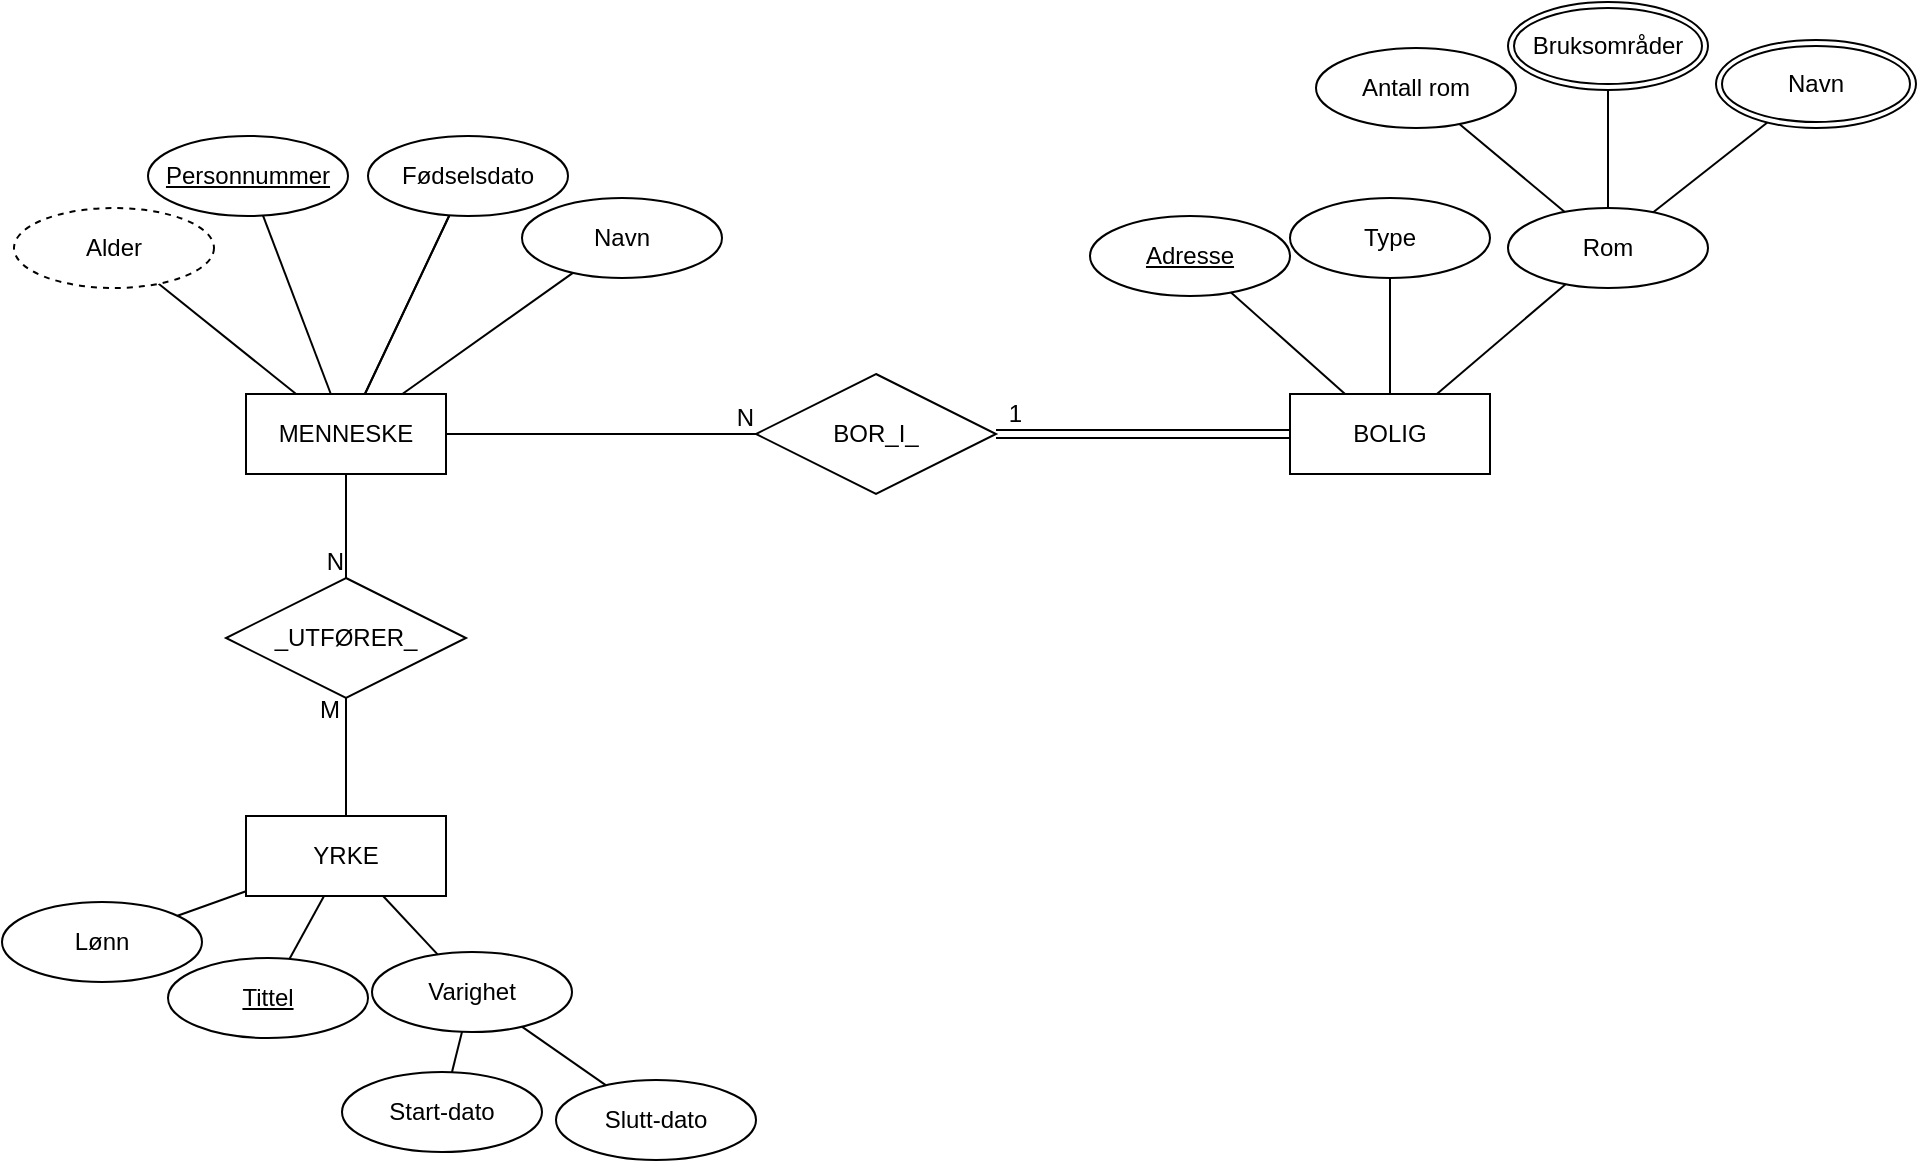 <mxfile version="21.8.2" type="github">
  <diagram name="Page-1" id="MlACPp09vxhvRzGEfi5b">
    <mxGraphModel dx="984" dy="866" grid="0" gridSize="10" guides="1" tooltips="1" connect="1" arrows="1" fold="1" page="1" pageScale="1" pageWidth="1169" pageHeight="827" math="0" shadow="0">
      <root>
        <mxCell id="0" />
        <mxCell id="1" parent="0" />
        <mxCell id="E3Pp-At-6XJwBiac3S8Q-1" value="MENNESKE" style="whiteSpace=wrap;html=1;align=center;" parent="1" vertex="1">
          <mxGeometry x="151" y="394" width="100" height="40" as="geometry" />
        </mxCell>
        <mxCell id="E3Pp-At-6XJwBiac3S8Q-3" value="Navn" style="ellipse;whiteSpace=wrap;html=1;align=center;" parent="1" vertex="1">
          <mxGeometry x="289" y="296" width="100" height="40" as="geometry" />
        </mxCell>
        <mxCell id="E3Pp-At-6XJwBiac3S8Q-4" value="Personnummer" style="ellipse;whiteSpace=wrap;html=1;align=center;fontStyle=4;" parent="1" vertex="1">
          <mxGeometry x="102" y="265" width="100" height="40" as="geometry" />
        </mxCell>
        <mxCell id="E3Pp-At-6XJwBiac3S8Q-7" value="" style="endArrow=none;html=1;rounded=0;" parent="1" source="E3Pp-At-6XJwBiac3S8Q-1" target="E3Pp-At-6XJwBiac3S8Q-5" edge="1">
          <mxGeometry relative="1" as="geometry">
            <mxPoint x="468" y="404" as="sourcePoint" />
            <mxPoint x="628" y="404" as="targetPoint" />
          </mxGeometry>
        </mxCell>
        <mxCell id="E3Pp-At-6XJwBiac3S8Q-8" value="" style="endArrow=none;html=1;rounded=0;" parent="1" source="E3Pp-At-6XJwBiac3S8Q-1" target="E3Pp-At-6XJwBiac3S8Q-3" edge="1">
          <mxGeometry relative="1" as="geometry">
            <mxPoint x="254" y="404" as="sourcePoint" />
            <mxPoint x="362" y="342" as="targetPoint" />
          </mxGeometry>
        </mxCell>
        <mxCell id="E3Pp-At-6XJwBiac3S8Q-9" value="" style="endArrow=none;html=1;rounded=0;" parent="1" source="E3Pp-At-6XJwBiac3S8Q-1" target="E3Pp-At-6XJwBiac3S8Q-34" edge="1">
          <mxGeometry relative="1" as="geometry">
            <mxPoint x="231" y="404" as="sourcePoint" />
            <mxPoint x="209" y="238" as="targetPoint" />
          </mxGeometry>
        </mxCell>
        <mxCell id="E3Pp-At-6XJwBiac3S8Q-10" value="" style="endArrow=none;html=1;rounded=0;" parent="1" source="E3Pp-At-6XJwBiac3S8Q-1" target="E3Pp-At-6XJwBiac3S8Q-4" edge="1">
          <mxGeometry relative="1" as="geometry">
            <mxPoint x="213" y="404" as="sourcePoint" />
            <mxPoint x="189" y="332" as="targetPoint" />
          </mxGeometry>
        </mxCell>
        <mxCell id="E3Pp-At-6XJwBiac3S8Q-11" value="" style="endArrow=none;html=1;rounded=0;" parent="1" source="E3Pp-At-6XJwBiac3S8Q-1" target="E3Pp-At-6XJwBiac3S8Q-5" edge="1">
          <mxGeometry relative="1" as="geometry">
            <mxPoint x="207" y="394" as="sourcePoint" />
            <mxPoint x="184" y="138" as="targetPoint" />
          </mxGeometry>
        </mxCell>
        <mxCell id="E3Pp-At-6XJwBiac3S8Q-5" value="Fødselsdato" style="ellipse;whiteSpace=wrap;html=1;align=center;" parent="1" vertex="1">
          <mxGeometry x="212" y="265" width="100" height="40" as="geometry" />
        </mxCell>
        <mxCell id="E3Pp-At-6XJwBiac3S8Q-12" value="BOLIG" style="whiteSpace=wrap;html=1;align=center;" parent="1" vertex="1">
          <mxGeometry x="673" y="394" width="100" height="40" as="geometry" />
        </mxCell>
        <mxCell id="E3Pp-At-6XJwBiac3S8Q-13" value="Adresse" style="ellipse;whiteSpace=wrap;html=1;align=center;fontStyle=4;" parent="1" vertex="1">
          <mxGeometry x="573" y="305" width="100" height="40" as="geometry" />
        </mxCell>
        <mxCell id="E3Pp-At-6XJwBiac3S8Q-14" value="Type" style="ellipse;whiteSpace=wrap;html=1;align=center;" parent="1" vertex="1">
          <mxGeometry x="673" y="296" width="100" height="40" as="geometry" />
        </mxCell>
        <mxCell id="E3Pp-At-6XJwBiac3S8Q-15" value="" style="endArrow=none;html=1;rounded=0;" parent="1" source="E3Pp-At-6XJwBiac3S8Q-13" target="E3Pp-At-6XJwBiac3S8Q-12" edge="1">
          <mxGeometry relative="1" as="geometry">
            <mxPoint x="275" y="413" as="sourcePoint" />
            <mxPoint x="357" y="346" as="targetPoint" />
          </mxGeometry>
        </mxCell>
        <mxCell id="E3Pp-At-6XJwBiac3S8Q-16" value="" style="endArrow=none;html=1;rounded=0;" parent="1" source="E3Pp-At-6XJwBiac3S8Q-14" target="E3Pp-At-6XJwBiac3S8Q-12" edge="1">
          <mxGeometry relative="1" as="geometry">
            <mxPoint x="605" y="350" as="sourcePoint" />
            <mxPoint x="632" y="413" as="targetPoint" />
          </mxGeometry>
        </mxCell>
        <mxCell id="E3Pp-At-6XJwBiac3S8Q-17" value="Rom" style="ellipse;whiteSpace=wrap;html=1;align=center;" parent="1" vertex="1">
          <mxGeometry x="782" y="301" width="100" height="40" as="geometry" />
        </mxCell>
        <mxCell id="E3Pp-At-6XJwBiac3S8Q-18" value="Antall rom" style="ellipse;whiteSpace=wrap;html=1;align=center;" parent="1" vertex="1">
          <mxGeometry x="686" y="221" width="100" height="40" as="geometry" />
        </mxCell>
        <mxCell id="E3Pp-At-6XJwBiac3S8Q-19" value="" style="endArrow=none;html=1;rounded=0;" parent="1" source="E3Pp-At-6XJwBiac3S8Q-17" target="E3Pp-At-6XJwBiac3S8Q-12" edge="1">
          <mxGeometry relative="1" as="geometry">
            <mxPoint x="710" y="347" as="sourcePoint" />
            <mxPoint x="673" y="419" as="targetPoint" />
          </mxGeometry>
        </mxCell>
        <mxCell id="E3Pp-At-6XJwBiac3S8Q-20" value="" style="endArrow=none;html=1;rounded=0;" parent="1" source="E3Pp-At-6XJwBiac3S8Q-18" target="E3Pp-At-6XJwBiac3S8Q-17" edge="1">
          <mxGeometry relative="1" as="geometry">
            <mxPoint x="795" y="357" as="sourcePoint" />
            <mxPoint x="693" y="413" as="targetPoint" />
          </mxGeometry>
        </mxCell>
        <mxCell id="E3Pp-At-6XJwBiac3S8Q-22" value="" style="endArrow=none;html=1;rounded=0;" parent="1" source="E3Pp-At-6XJwBiac3S8Q-23" target="E3Pp-At-6XJwBiac3S8Q-17" edge="1">
          <mxGeometry relative="1" as="geometry">
            <mxPoint x="860.28" y="255.849" as="sourcePoint" />
            <mxPoint x="809" y="313" as="targetPoint" />
          </mxGeometry>
        </mxCell>
        <mxCell id="E3Pp-At-6XJwBiac3S8Q-23" value="Navn" style="ellipse;shape=doubleEllipse;margin=3;whiteSpace=wrap;html=1;align=center;" parent="1" vertex="1">
          <mxGeometry x="886" y="217" width="100" height="44" as="geometry" />
        </mxCell>
        <mxCell id="E3Pp-At-6XJwBiac3S8Q-25" value="" style="endArrow=none;html=1;rounded=0;" parent="1" source="E3Pp-At-6XJwBiac3S8Q-28" target="E3Pp-At-6XJwBiac3S8Q-17" edge="1">
          <mxGeometry relative="1" as="geometry">
            <mxPoint x="840.603" y="240.977" as="sourcePoint" />
            <mxPoint x="799" y="309" as="targetPoint" />
          </mxGeometry>
        </mxCell>
        <mxCell id="E3Pp-At-6XJwBiac3S8Q-26" value="_UTFØRER_" style="shape=rhombus;perimeter=rhombusPerimeter;whiteSpace=wrap;html=1;align=center;" parent="1" vertex="1">
          <mxGeometry x="141" y="486" width="120" height="60" as="geometry" />
        </mxCell>
        <mxCell id="E3Pp-At-6XJwBiac3S8Q-27" value="YRKE" style="whiteSpace=wrap;html=1;align=center;" parent="1" vertex="1">
          <mxGeometry x="151" y="605" width="100" height="40" as="geometry" />
        </mxCell>
        <mxCell id="E3Pp-At-6XJwBiac3S8Q-28" value="Bruksområder" style="ellipse;shape=doubleEllipse;margin=3;whiteSpace=wrap;html=1;align=center;" parent="1" vertex="1">
          <mxGeometry x="782" y="198" width="100" height="44" as="geometry" />
        </mxCell>
        <mxCell id="E3Pp-At-6XJwBiac3S8Q-34" value="Alder" style="ellipse;whiteSpace=wrap;html=1;align=center;dashed=1;" parent="1" vertex="1">
          <mxGeometry x="35" y="301" width="100" height="40" as="geometry" />
        </mxCell>
        <mxCell id="E3Pp-At-6XJwBiac3S8Q-35" value="BOR_I_" style="shape=rhombus;perimeter=rhombusPerimeter;whiteSpace=wrap;html=1;align=center;" parent="1" vertex="1">
          <mxGeometry x="406" y="384" width="120" height="60" as="geometry" />
        </mxCell>
        <mxCell id="E3Pp-At-6XJwBiac3S8Q-41" value="" style="endArrow=none;html=1;rounded=0;" parent="1" source="E3Pp-At-6XJwBiac3S8Q-1" target="E3Pp-At-6XJwBiac3S8Q-35" edge="1">
          <mxGeometry relative="1" as="geometry">
            <mxPoint x="493" y="453" as="sourcePoint" />
            <mxPoint x="653" y="453" as="targetPoint" />
          </mxGeometry>
        </mxCell>
        <mxCell id="E3Pp-At-6XJwBiac3S8Q-42" value="N" style="resizable=0;html=1;whiteSpace=wrap;align=right;verticalAlign=bottom;" parent="E3Pp-At-6XJwBiac3S8Q-41" connectable="0" vertex="1">
          <mxGeometry x="1" relative="1" as="geometry" />
        </mxCell>
        <mxCell id="E3Pp-At-6XJwBiac3S8Q-43" value="" style="shape=link;html=1;rounded=0;" parent="1" source="E3Pp-At-6XJwBiac3S8Q-35" target="E3Pp-At-6XJwBiac3S8Q-12" edge="1">
          <mxGeometry relative="1" as="geometry">
            <mxPoint x="493" y="453" as="sourcePoint" />
            <mxPoint x="653" y="453" as="targetPoint" />
          </mxGeometry>
        </mxCell>
        <mxCell id="E3Pp-At-6XJwBiac3S8Q-44" value="1" style="resizable=0;html=1;whiteSpace=wrap;align=right;verticalAlign=bottom;" parent="E3Pp-At-6XJwBiac3S8Q-43" connectable="0" vertex="1">
          <mxGeometry x="1" relative="1" as="geometry">
            <mxPoint x="-133" y="-2" as="offset" />
          </mxGeometry>
        </mxCell>
        <mxCell id="E3Pp-At-6XJwBiac3S8Q-48" value="Lønn" style="ellipse;whiteSpace=wrap;html=1;align=center;" parent="1" vertex="1">
          <mxGeometry x="29" y="648" width="100" height="40" as="geometry" />
        </mxCell>
        <mxCell id="E3Pp-At-6XJwBiac3S8Q-49" value="Tittel" style="ellipse;whiteSpace=wrap;html=1;align=center;fontStyle=4;" parent="1" vertex="1">
          <mxGeometry x="112" y="676" width="100" height="40" as="geometry" />
        </mxCell>
        <mxCell id="E3Pp-At-6XJwBiac3S8Q-50" value="" style="endArrow=none;html=1;rounded=0;" parent="1" source="E3Pp-At-6XJwBiac3S8Q-49" target="E3Pp-At-6XJwBiac3S8Q-27" edge="1">
          <mxGeometry relative="1" as="geometry">
            <mxPoint x="318.996" y="851.0" as="sourcePoint" />
            <mxPoint x="320.91" y="483" as="targetPoint" />
          </mxGeometry>
        </mxCell>
        <mxCell id="E3Pp-At-6XJwBiac3S8Q-51" value="" style="endArrow=none;html=1;rounded=0;" parent="1" source="E3Pp-At-6XJwBiac3S8Q-48" target="E3Pp-At-6XJwBiac3S8Q-27" edge="1">
          <mxGeometry relative="1" as="geometry">
            <mxPoint x="260" y="694" as="sourcePoint" />
            <mxPoint x="154" y="661" as="targetPoint" />
          </mxGeometry>
        </mxCell>
        <mxCell id="E3Pp-At-6XJwBiac3S8Q-52" value="Start-dato" style="ellipse;whiteSpace=wrap;html=1;align=center;" parent="1" vertex="1">
          <mxGeometry x="199" y="733" width="100" height="40" as="geometry" />
        </mxCell>
        <mxCell id="E3Pp-At-6XJwBiac3S8Q-53" value="" style="endArrow=none;html=1;rounded=0;" parent="1" source="Xpuq6Z0PTpo19ZMxPfMx-1" target="E3Pp-At-6XJwBiac3S8Q-27" edge="1">
          <mxGeometry relative="1" as="geometry">
            <mxPoint x="119" y="678" as="sourcePoint" />
            <mxPoint x="211" y="655" as="targetPoint" />
          </mxGeometry>
        </mxCell>
        <mxCell id="E3Pp-At-6XJwBiac3S8Q-54" value="Slutt-dato" style="ellipse;whiteSpace=wrap;html=1;align=center;" parent="1" vertex="1">
          <mxGeometry x="306" y="737" width="100" height="40" as="geometry" />
        </mxCell>
        <mxCell id="E3Pp-At-6XJwBiac3S8Q-55" value="" style="endArrow=none;html=1;rounded=0;" parent="1" source="E3Pp-At-6XJwBiac3S8Q-54" target="Xpuq6Z0PTpo19ZMxPfMx-1" edge="1">
          <mxGeometry relative="1" as="geometry">
            <mxPoint x="320" y="700" as="sourcePoint" />
            <mxPoint x="229" y="655" as="targetPoint" />
          </mxGeometry>
        </mxCell>
        <mxCell id="E3Pp-At-6XJwBiac3S8Q-56" value="" style="endArrow=none;html=1;rounded=0;exitX=0.5;exitY=1;exitDx=0;exitDy=0;" parent="1" source="E3Pp-At-6XJwBiac3S8Q-1" target="E3Pp-At-6XJwBiac3S8Q-26" edge="1">
          <mxGeometry relative="1" as="geometry">
            <mxPoint x="493" y="503" as="sourcePoint" />
            <mxPoint x="653" y="503" as="targetPoint" />
          </mxGeometry>
        </mxCell>
        <mxCell id="E3Pp-At-6XJwBiac3S8Q-57" value="N" style="resizable=0;html=1;whiteSpace=wrap;align=right;verticalAlign=bottom;" parent="E3Pp-At-6XJwBiac3S8Q-56" connectable="0" vertex="1">
          <mxGeometry x="1" relative="1" as="geometry" />
        </mxCell>
        <mxCell id="E3Pp-At-6XJwBiac3S8Q-58" value="" style="endArrow=none;html=1;rounded=0;" parent="1" source="E3Pp-At-6XJwBiac3S8Q-27" target="E3Pp-At-6XJwBiac3S8Q-26" edge="1">
          <mxGeometry relative="1" as="geometry">
            <mxPoint x="211" y="444" as="sourcePoint" />
            <mxPoint x="211" y="496" as="targetPoint" />
          </mxGeometry>
        </mxCell>
        <mxCell id="E3Pp-At-6XJwBiac3S8Q-59" value="M" style="resizable=0;html=1;whiteSpace=wrap;align=right;verticalAlign=bottom;" parent="E3Pp-At-6XJwBiac3S8Q-58" connectable="0" vertex="1">
          <mxGeometry x="1" relative="1" as="geometry">
            <mxPoint x="-2" y="14" as="offset" />
          </mxGeometry>
        </mxCell>
        <mxCell id="Xpuq6Z0PTpo19ZMxPfMx-1" value="Varighet" style="ellipse;whiteSpace=wrap;html=1;align=center;" vertex="1" parent="1">
          <mxGeometry x="214" y="673" width="100" height="40" as="geometry" />
        </mxCell>
        <mxCell id="Xpuq6Z0PTpo19ZMxPfMx-2" value="" style="endArrow=none;html=1;rounded=0;" edge="1" parent="1" source="E3Pp-At-6XJwBiac3S8Q-52" target="Xpuq6Z0PTpo19ZMxPfMx-1">
          <mxGeometry relative="1" as="geometry">
            <mxPoint x="330" y="710" as="sourcePoint" />
            <mxPoint x="332" y="684" as="targetPoint" />
          </mxGeometry>
        </mxCell>
      </root>
    </mxGraphModel>
  </diagram>
</mxfile>
